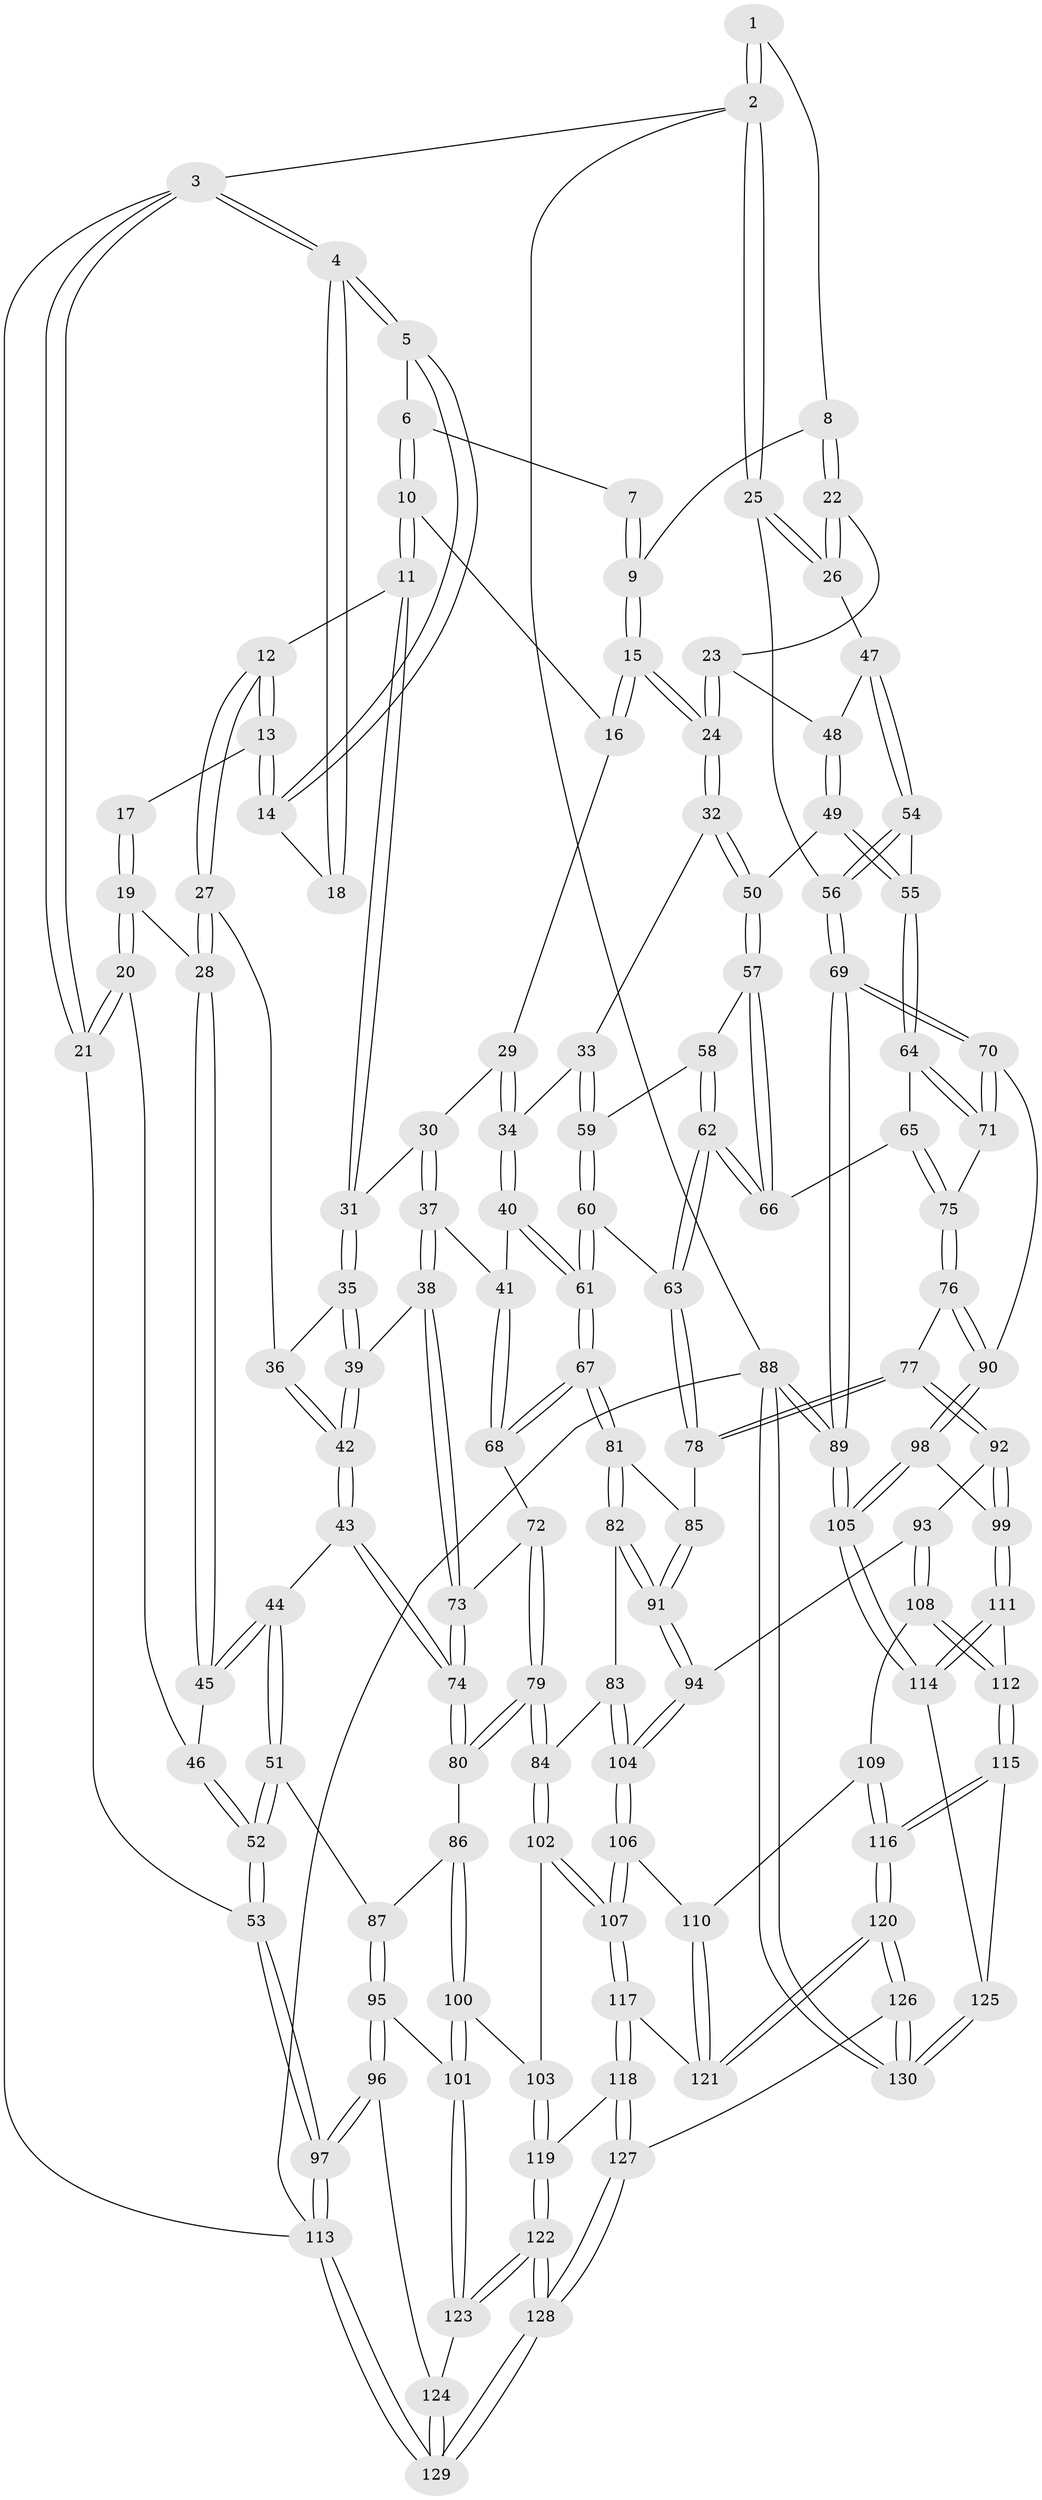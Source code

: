 // Generated by graph-tools (version 1.1) at 2025/03/03/09/25 03:03:16]
// undirected, 130 vertices, 322 edges
graph export_dot {
graph [start="1"]
  node [color=gray90,style=filled];
  1 [pos="+1+0"];
  2 [pos="+1+0"];
  3 [pos="+0+0"];
  4 [pos="+0+0"];
  5 [pos="+0.30006899552603683+0"];
  6 [pos="+0.6223865580477765+0"];
  7 [pos="+0.6761624829995968+0"];
  8 [pos="+0.8962790981893424+0.12289072366530684"];
  9 [pos="+0.7655534162765149+0.004167376149419146"];
  10 [pos="+0.5836620148465579+0"];
  11 [pos="+0.4082820066539644+0.2087319693105248"];
  12 [pos="+0.3064232985410797+0.13570353182746617"];
  13 [pos="+0.2843953020324661+0.09186620115220061"];
  14 [pos="+0.2842262968703276+0.06524626967690118"];
  15 [pos="+0.7195296325836291+0.2561510920768356"];
  16 [pos="+0.6240579686730446+0.17234522051498213"];
  17 [pos="+0.1431313553592657+0.12982919512297156"];
  18 [pos="+0.08949910293701036+0.05312732947050401"];
  19 [pos="+0.10310210927004605+0.18311030996319175"];
  20 [pos="+0+0.134451206262711"];
  21 [pos="+0+0.08285961480645117"];
  22 [pos="+0.9410472620735898+0.18729584229732746"];
  23 [pos="+0.8190524361303965+0.269760445002777"];
  24 [pos="+0.7290353418834036+0.27684942917792155"];
  25 [pos="+1+0.1902100612957464"];
  26 [pos="+1+0.2087423142039261"];
  27 [pos="+0.17715517643903322+0.28284288063379404"];
  28 [pos="+0.1547267597826416+0.28542087115048903"];
  29 [pos="+0.5042846444524167+0.2418259101673614"];
  30 [pos="+0.44569971206423575+0.24751810325018425"];
  31 [pos="+0.41564889919309905+0.22810292735641988"];
  32 [pos="+0.7220140725458176+0.2870865428746178"];
  33 [pos="+0.7047441006691889+0.30919714580610363"];
  34 [pos="+0.6786432303168863+0.32268884885088156"];
  35 [pos="+0.36883031913399417+0.28851020341141387"];
  36 [pos="+0.2085565057925987+0.3037730323760061"];
  37 [pos="+0.5164308016580437+0.4096585651689963"];
  38 [pos="+0.5062342090022764+0.4192240855268792"];
  39 [pos="+0.33156207726240505+0.38908617160159453"];
  40 [pos="+0.5942034962798898+0.40937754436375906"];
  41 [pos="+0.5549335650484879+0.4129925428112284"];
  42 [pos="+0.2942860639411381+0.43347038828208473"];
  43 [pos="+0.28857337776696423+0.45594607882891636"];
  44 [pos="+0.10733635473011922+0.4860714055907102"];
  45 [pos="+0.13933496915420154+0.30184685713430104"];
  46 [pos="+0.055734525601450285+0.29883309481248577"];
  47 [pos="+0.9404566865051702+0.3865112112734293"];
  48 [pos="+0.8352125223766325+0.3038796834270005"];
  49 [pos="+0.8563163728634801+0.4182499300407698"];
  50 [pos="+0.8306814184912787+0.43260901328521917"];
  51 [pos="+0.09564566512698386+0.4960804497287471"];
  52 [pos="+0+0.5181422399502567"];
  53 [pos="+0+0.5373952711740139"];
  54 [pos="+0.9301539322103383+0.42442245385973304"];
  55 [pos="+0.9246982132710369+0.4427961982735394"];
  56 [pos="+1+0.3002093104155373"];
  57 [pos="+0.817040983302688+0.44394123174512795"];
  58 [pos="+0.757487258778816+0.40569344833799853"];
  59 [pos="+0.7161573762863825+0.34001204150150593"];
  60 [pos="+0.7152093746859859+0.5225242095013511"];
  61 [pos="+0.6692733132492472+0.5239282853438862"];
  62 [pos="+0.7433383957787287+0.5168863392689648"];
  63 [pos="+0.7268777994291015+0.525043144442484"];
  64 [pos="+0.9564958347076932+0.5080465611955345"];
  65 [pos="+0.8095586236146314+0.510335134440347"];
  66 [pos="+0.7971652766693869+0.5034484684596877"];
  67 [pos="+0.6335526962549137+0.569206385652773"];
  68 [pos="+0.5646068156604412+0.5410803532357106"];
  69 [pos="+1+0.5695909032601307"];
  70 [pos="+1+0.5702323444773465"];
  71 [pos="+0.9634477053573431+0.5146284532846128"];
  72 [pos="+0.5069502733048684+0.5540940452302013"];
  73 [pos="+0.47089183994275685+0.47682067484210056"];
  74 [pos="+0.34256695366699275+0.5278680379870321"];
  75 [pos="+0.8477869365679371+0.6056475203596849"];
  76 [pos="+0.8361205274715899+0.6355062434418328"];
  77 [pos="+0.8232208204000245+0.6509430413912982"];
  78 [pos="+0.7613738946928627+0.6173574625158654"];
  79 [pos="+0.49365970232550926+0.6524671219722202"];
  80 [pos="+0.34255934028750495+0.5317816771230932"];
  81 [pos="+0.6257725411534856+0.6009327615739436"];
  82 [pos="+0.6126375338804486+0.6310978728448116"];
  83 [pos="+0.5402402908745738+0.6614177498666108"];
  84 [pos="+0.4995334706720998+0.6679327142081964"];
  85 [pos="+0.739629278679383+0.6308187021045895"];
  86 [pos="+0.29293265125011997+0.6367620205641755"];
  87 [pos="+0.168225269309577+0.610761585414858"];
  88 [pos="+1+1"];
  89 [pos="+1+0.9120532382405229"];
  90 [pos="+1+0.6330907405238428"];
  91 [pos="+0.6798186809268661+0.6965261094485722"];
  92 [pos="+0.8261858891421398+0.6773085841130523"];
  93 [pos="+0.7059691597007973+0.7262483828580127"];
  94 [pos="+0.681550083873101+0.7027716969329172"];
  95 [pos="+0.131284879831335+0.7151412704125718"];
  96 [pos="+0+0.872673869945189"];
  97 [pos="+0+0.8847569623697467"];
  98 [pos="+0.9116530338657289+0.7381722092464272"];
  99 [pos="+0.8663408985383035+0.749800080964302"];
  100 [pos="+0.32571486959074697+0.7607370691845937"];
  101 [pos="+0.31139737790582195+0.7807130304842705"];
  102 [pos="+0.4638665356825443+0.7319176756756207"];
  103 [pos="+0.4623951773545597+0.7330207020277686"];
  104 [pos="+0.6217337805316523+0.7505622118160163"];
  105 [pos="+1+0.8688175039848813"];
  106 [pos="+0.605195692034948+0.8009635890244176"];
  107 [pos="+0.5985412492858041+0.8043661125113801"];
  108 [pos="+0.7137505369507505+0.7552323547832736"];
  109 [pos="+0.6651740135201129+0.8075266207916422"];
  110 [pos="+0.6514242250838617+0.8095948606669647"];
  111 [pos="+0.8462615060988846+0.7980870904608254"];
  112 [pos="+0.8118494176040992+0.8317324870919632"];
  113 [pos="+0+1"];
  114 [pos="+0.9842048166656202+0.8779700663234471"];
  115 [pos="+0.7930827980113347+0.8873640920896958"];
  116 [pos="+0.7681474131977959+0.9071507271139334"];
  117 [pos="+0.576063747322647+0.8934753589672068"];
  118 [pos="+0.5715603566847167+0.8984035730987804"];
  119 [pos="+0.4911161774264436+0.855509355787134"];
  120 [pos="+0.7574221840991345+0.9209573300762657"];
  121 [pos="+0.6601497926639641+0.8886915037047401"];
  122 [pos="+0.36185962405753996+0.9790633182721278"];
  123 [pos="+0.2996696420894078+0.8294641182116758"];
  124 [pos="+0.12641260313757607+0.8852843252194067"];
  125 [pos="+0.8916296704021329+0.9409942173505739"];
  126 [pos="+0.6671872793458183+1"];
  127 [pos="+0.539617680864895+1"];
  128 [pos="+0.390016688659569+1"];
  129 [pos="+0.3895893691844068+1"];
  130 [pos="+1+1"];
  1 -- 2;
  1 -- 2;
  1 -- 8;
  2 -- 3;
  2 -- 25;
  2 -- 25;
  2 -- 88;
  3 -- 4;
  3 -- 4;
  3 -- 21;
  3 -- 21;
  3 -- 113;
  4 -- 5;
  4 -- 5;
  4 -- 18;
  4 -- 18;
  5 -- 6;
  5 -- 14;
  5 -- 14;
  6 -- 7;
  6 -- 10;
  6 -- 10;
  7 -- 9;
  7 -- 9;
  8 -- 9;
  8 -- 22;
  8 -- 22;
  9 -- 15;
  9 -- 15;
  10 -- 11;
  10 -- 11;
  10 -- 16;
  11 -- 12;
  11 -- 31;
  11 -- 31;
  12 -- 13;
  12 -- 13;
  12 -- 27;
  12 -- 27;
  13 -- 14;
  13 -- 14;
  13 -- 17;
  14 -- 18;
  15 -- 16;
  15 -- 16;
  15 -- 24;
  15 -- 24;
  16 -- 29;
  17 -- 19;
  17 -- 19;
  19 -- 20;
  19 -- 20;
  19 -- 28;
  20 -- 21;
  20 -- 21;
  20 -- 46;
  21 -- 53;
  22 -- 23;
  22 -- 26;
  22 -- 26;
  23 -- 24;
  23 -- 24;
  23 -- 48;
  24 -- 32;
  24 -- 32;
  25 -- 26;
  25 -- 26;
  25 -- 56;
  26 -- 47;
  27 -- 28;
  27 -- 28;
  27 -- 36;
  28 -- 45;
  28 -- 45;
  29 -- 30;
  29 -- 34;
  29 -- 34;
  30 -- 31;
  30 -- 37;
  30 -- 37;
  31 -- 35;
  31 -- 35;
  32 -- 33;
  32 -- 50;
  32 -- 50;
  33 -- 34;
  33 -- 59;
  33 -- 59;
  34 -- 40;
  34 -- 40;
  35 -- 36;
  35 -- 39;
  35 -- 39;
  36 -- 42;
  36 -- 42;
  37 -- 38;
  37 -- 38;
  37 -- 41;
  38 -- 39;
  38 -- 73;
  38 -- 73;
  39 -- 42;
  39 -- 42;
  40 -- 41;
  40 -- 61;
  40 -- 61;
  41 -- 68;
  41 -- 68;
  42 -- 43;
  42 -- 43;
  43 -- 44;
  43 -- 74;
  43 -- 74;
  44 -- 45;
  44 -- 45;
  44 -- 51;
  44 -- 51;
  45 -- 46;
  46 -- 52;
  46 -- 52;
  47 -- 48;
  47 -- 54;
  47 -- 54;
  48 -- 49;
  48 -- 49;
  49 -- 50;
  49 -- 55;
  49 -- 55;
  50 -- 57;
  50 -- 57;
  51 -- 52;
  51 -- 52;
  51 -- 87;
  52 -- 53;
  52 -- 53;
  53 -- 97;
  53 -- 97;
  54 -- 55;
  54 -- 56;
  54 -- 56;
  55 -- 64;
  55 -- 64;
  56 -- 69;
  56 -- 69;
  57 -- 58;
  57 -- 66;
  57 -- 66;
  58 -- 59;
  58 -- 62;
  58 -- 62;
  59 -- 60;
  59 -- 60;
  60 -- 61;
  60 -- 61;
  60 -- 63;
  61 -- 67;
  61 -- 67;
  62 -- 63;
  62 -- 63;
  62 -- 66;
  62 -- 66;
  63 -- 78;
  63 -- 78;
  64 -- 65;
  64 -- 71;
  64 -- 71;
  65 -- 66;
  65 -- 75;
  65 -- 75;
  67 -- 68;
  67 -- 68;
  67 -- 81;
  67 -- 81;
  68 -- 72;
  69 -- 70;
  69 -- 70;
  69 -- 89;
  69 -- 89;
  70 -- 71;
  70 -- 71;
  70 -- 90;
  71 -- 75;
  72 -- 73;
  72 -- 79;
  72 -- 79;
  73 -- 74;
  73 -- 74;
  74 -- 80;
  74 -- 80;
  75 -- 76;
  75 -- 76;
  76 -- 77;
  76 -- 90;
  76 -- 90;
  77 -- 78;
  77 -- 78;
  77 -- 92;
  77 -- 92;
  78 -- 85;
  79 -- 80;
  79 -- 80;
  79 -- 84;
  79 -- 84;
  80 -- 86;
  81 -- 82;
  81 -- 82;
  81 -- 85;
  82 -- 83;
  82 -- 91;
  82 -- 91;
  83 -- 84;
  83 -- 104;
  83 -- 104;
  84 -- 102;
  84 -- 102;
  85 -- 91;
  85 -- 91;
  86 -- 87;
  86 -- 100;
  86 -- 100;
  87 -- 95;
  87 -- 95;
  88 -- 89;
  88 -- 89;
  88 -- 130;
  88 -- 130;
  88 -- 113;
  89 -- 105;
  89 -- 105;
  90 -- 98;
  90 -- 98;
  91 -- 94;
  91 -- 94;
  92 -- 93;
  92 -- 99;
  92 -- 99;
  93 -- 94;
  93 -- 108;
  93 -- 108;
  94 -- 104;
  94 -- 104;
  95 -- 96;
  95 -- 96;
  95 -- 101;
  96 -- 97;
  96 -- 97;
  96 -- 124;
  97 -- 113;
  97 -- 113;
  98 -- 99;
  98 -- 105;
  98 -- 105;
  99 -- 111;
  99 -- 111;
  100 -- 101;
  100 -- 101;
  100 -- 103;
  101 -- 123;
  101 -- 123;
  102 -- 103;
  102 -- 107;
  102 -- 107;
  103 -- 119;
  103 -- 119;
  104 -- 106;
  104 -- 106;
  105 -- 114;
  105 -- 114;
  106 -- 107;
  106 -- 107;
  106 -- 110;
  107 -- 117;
  107 -- 117;
  108 -- 109;
  108 -- 112;
  108 -- 112;
  109 -- 110;
  109 -- 116;
  109 -- 116;
  110 -- 121;
  110 -- 121;
  111 -- 112;
  111 -- 114;
  111 -- 114;
  112 -- 115;
  112 -- 115;
  113 -- 129;
  113 -- 129;
  114 -- 125;
  115 -- 116;
  115 -- 116;
  115 -- 125;
  116 -- 120;
  116 -- 120;
  117 -- 118;
  117 -- 118;
  117 -- 121;
  118 -- 119;
  118 -- 127;
  118 -- 127;
  119 -- 122;
  119 -- 122;
  120 -- 121;
  120 -- 121;
  120 -- 126;
  120 -- 126;
  122 -- 123;
  122 -- 123;
  122 -- 128;
  122 -- 128;
  123 -- 124;
  124 -- 129;
  124 -- 129;
  125 -- 130;
  125 -- 130;
  126 -- 127;
  126 -- 130;
  126 -- 130;
  127 -- 128;
  127 -- 128;
  128 -- 129;
  128 -- 129;
}
